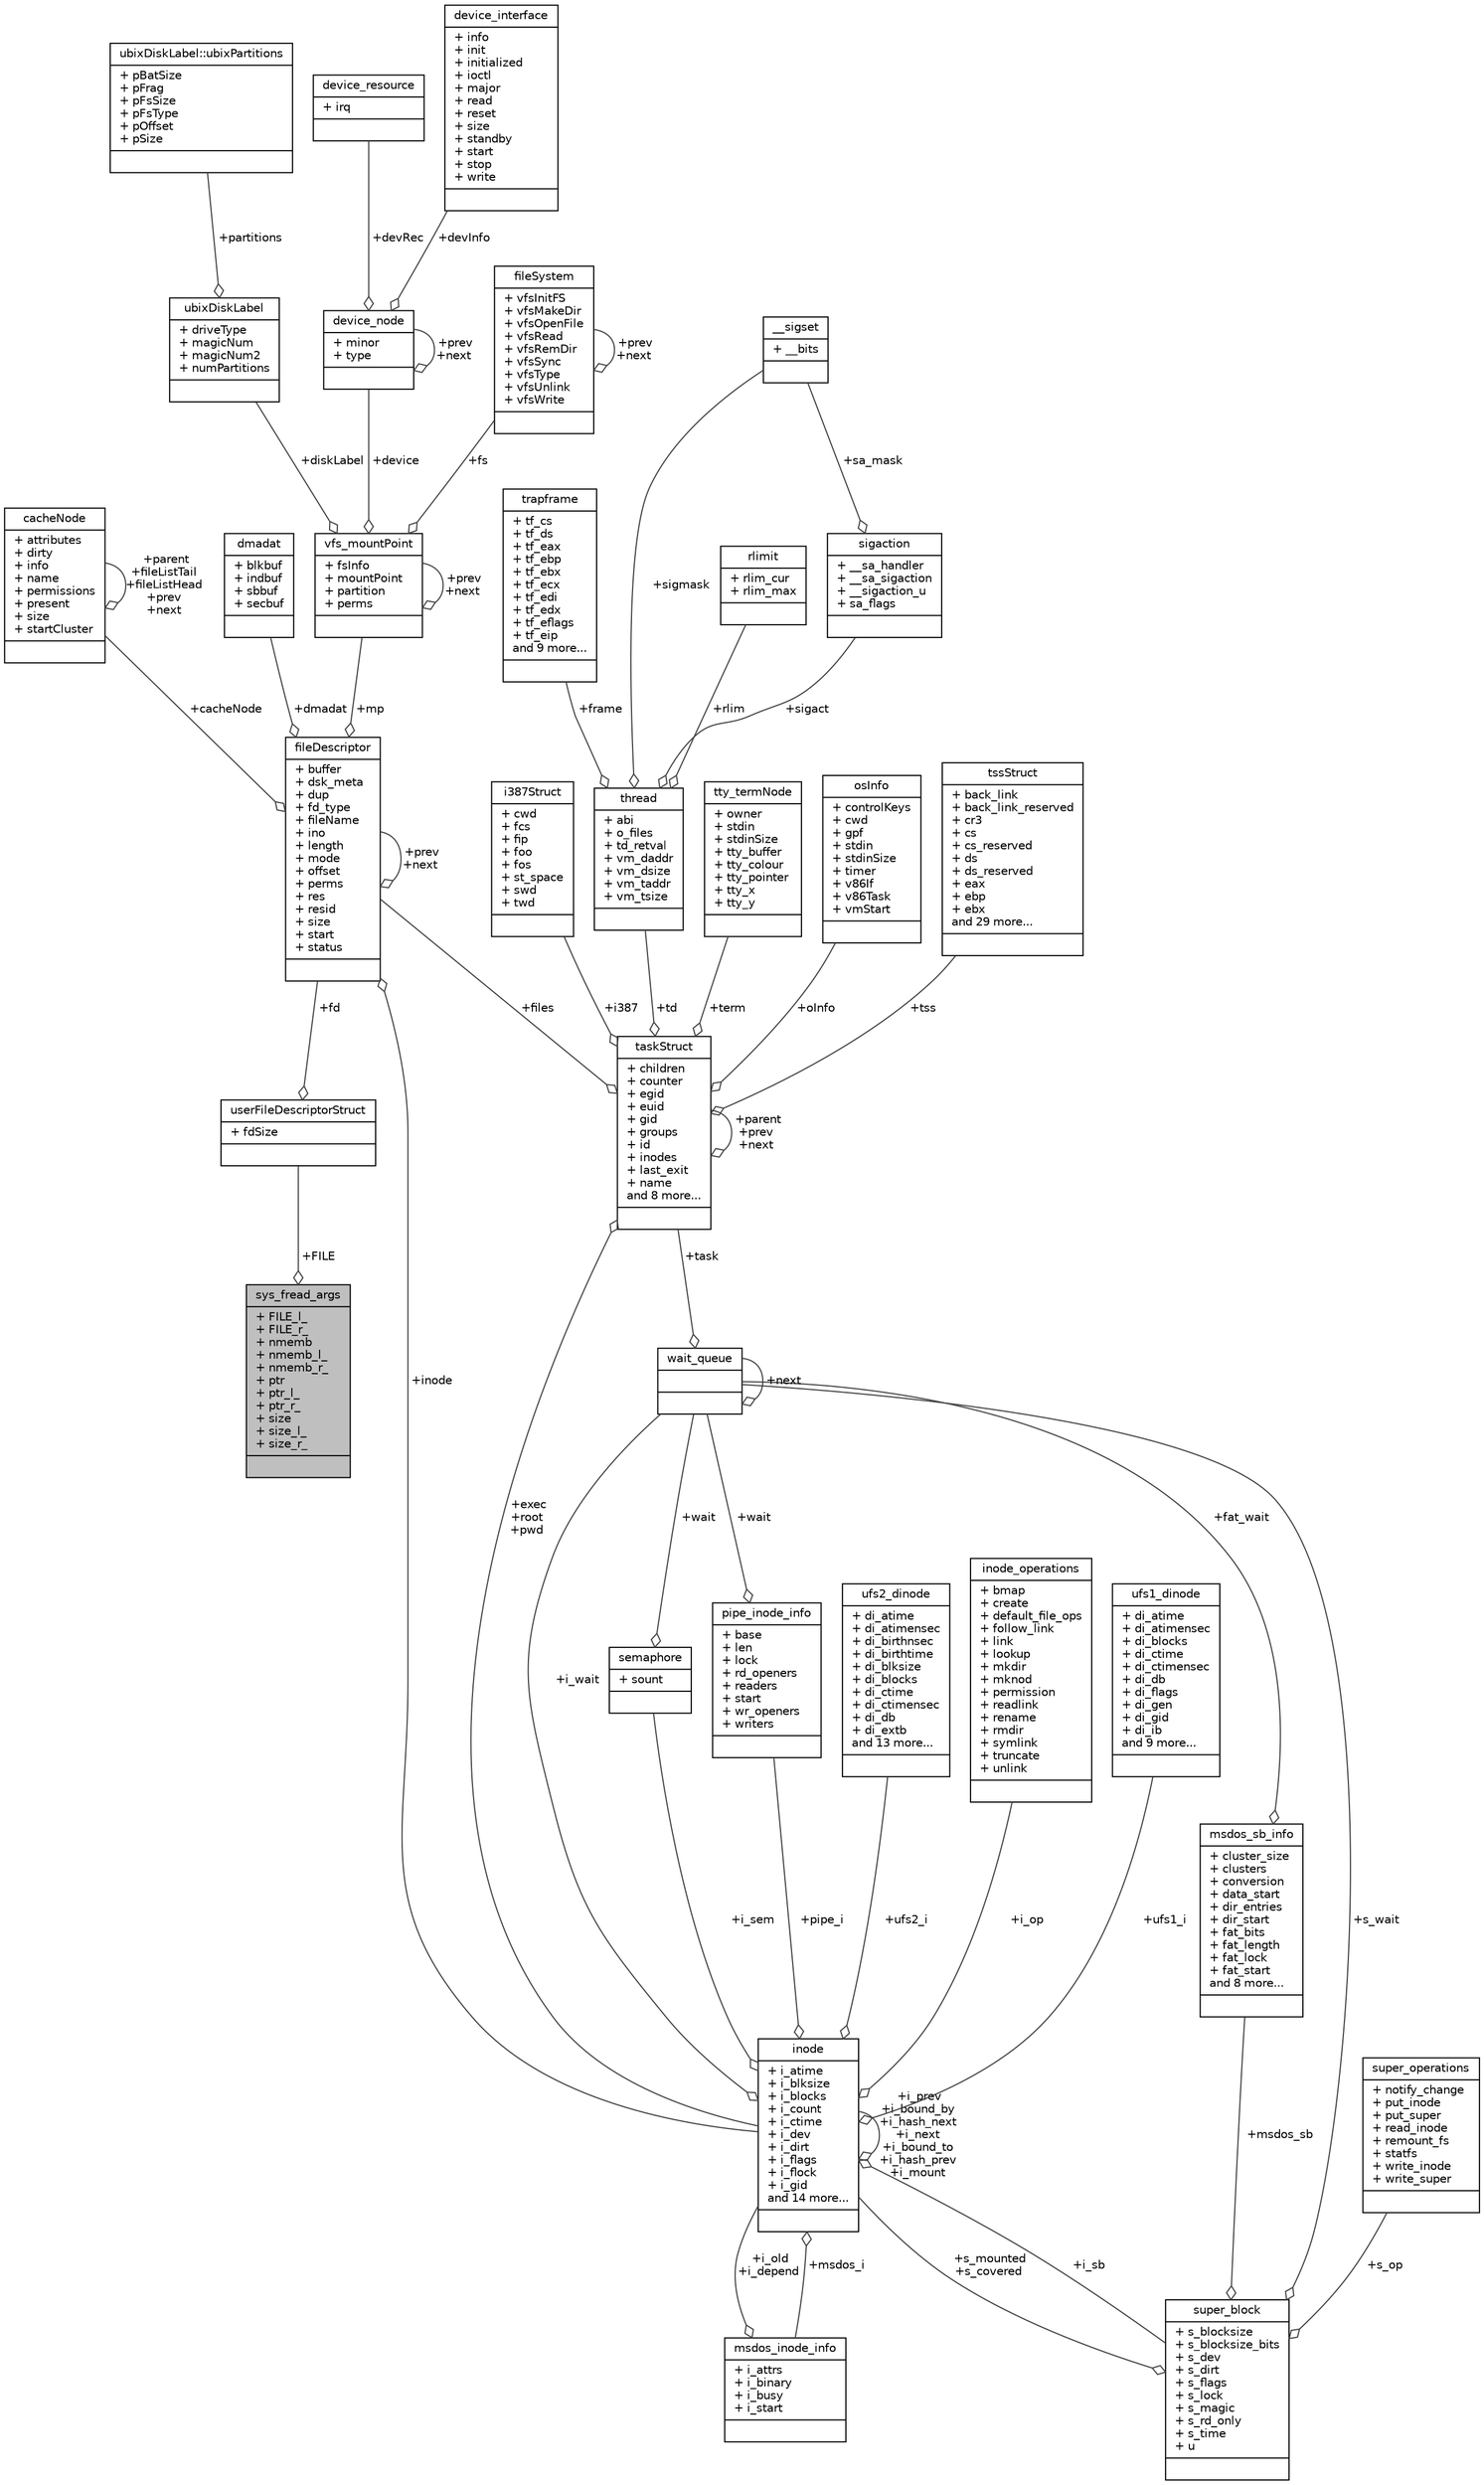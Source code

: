 digraph "sys_fread_args"
{
 // LATEX_PDF_SIZE
  edge [fontname="Helvetica",fontsize="10",labelfontname="Helvetica",labelfontsize="10"];
  node [fontname="Helvetica",fontsize="10",shape=record];
  Node1 [label="{sys_fread_args\n|+ FILE_l_\l+ FILE_r_\l+ nmemb\l+ nmemb_l_\l+ nmemb_r_\l+ ptr\l+ ptr_l_\l+ ptr_r_\l+ size\l+ size_l_\l+ size_r_\l|}",height=0.2,width=0.4,color="black", fillcolor="grey75", style="filled", fontcolor="black",tooltip=" "];
  Node2 -> Node1 [color="grey25",fontsize="10",style="solid",label=" +FILE" ,arrowhead="odiamond",fontname="Helvetica"];
  Node2 [label="{userFileDescriptorStruct\n|+ fdSize\l|}",height=0.2,width=0.4,color="black", fillcolor="white", style="filled",URL="$structuserFileDescriptorStruct.html",tooltip=" "];
  Node3 -> Node2 [color="grey25",fontsize="10",style="solid",label=" +fd" ,arrowhead="odiamond",fontname="Helvetica"];
  Node3 [label="{fileDescriptor\n|+ buffer\l+ dsk_meta\l+ dup\l+ fd_type\l+ fileName\l+ ino\l+ length\l+ mode\l+ offset\l+ perms\l+ res\l+ resid\l+ size\l+ start\l+ status\l|}",height=0.2,width=0.4,color="black", fillcolor="white", style="filled",URL="$structfileDescriptor.html",tooltip=" "];
  Node4 -> Node3 [color="grey25",fontsize="10",style="solid",label=" +inode" ,arrowhead="odiamond",fontname="Helvetica"];
  Node4 [label="{inode\n|+ i_atime\l+ i_blksize\l+ i_blocks\l+ i_count\l+ i_ctime\l+ i_dev\l+ i_dirt\l+ i_flags\l+ i_flock\l+ i_gid\land 14 more...\l|}",height=0.2,width=0.4,color="black", fillcolor="white", style="filled",URL="$structinode.html",tooltip=" "];
  Node5 -> Node4 [color="grey25",fontsize="10",style="solid",label=" +msdos_i" ,arrowhead="odiamond",fontname="Helvetica"];
  Node5 [label="{msdos_inode_info\n|+ i_attrs\l+ i_binary\l+ i_busy\l+ i_start\l|}",height=0.2,width=0.4,color="black", fillcolor="white", style="filled",URL="$structmsdos__inode__info.html",tooltip=" "];
  Node4 -> Node5 [color="grey25",fontsize="10",style="solid",label=" +i_old\n+i_depend" ,arrowhead="odiamond",fontname="Helvetica"];
  Node6 -> Node4 [color="grey25",fontsize="10",style="solid",label=" +i_sb" ,arrowhead="odiamond",fontname="Helvetica"];
  Node6 [label="{super_block\n|+ s_blocksize\l+ s_blocksize_bits\l+ s_dev\l+ s_dirt\l+ s_flags\l+ s_lock\l+ s_magic\l+ s_rd_only\l+ s_time\l+ u\l|}",height=0.2,width=0.4,color="black", fillcolor="white", style="filled",URL="$structsuper__block.html",tooltip=" "];
  Node7 -> Node6 [color="grey25",fontsize="10",style="solid",label=" +msdos_sb" ,arrowhead="odiamond",fontname="Helvetica"];
  Node7 [label="{msdos_sb_info\n|+ cluster_size\l+ clusters\l+ conversion\l+ data_start\l+ dir_entries\l+ dir_start\l+ fat_bits\l+ fat_length\l+ fat_lock\l+ fat_start\land 8 more...\l|}",height=0.2,width=0.4,color="black", fillcolor="white", style="filled",URL="$structmsdos__sb__info.html",tooltip=" "];
  Node8 -> Node7 [color="grey25",fontsize="10",style="solid",label=" +fat_wait" ,arrowhead="odiamond",fontname="Helvetica"];
  Node8 [label="{wait_queue\n||}",height=0.2,width=0.4,color="black", fillcolor="white", style="filled",URL="$structwait__queue.html",tooltip=" "];
  Node9 -> Node8 [color="grey25",fontsize="10",style="solid",label=" +task" ,arrowhead="odiamond",fontname="Helvetica"];
  Node9 [label="{taskStruct\n|+ children\l+ counter\l+ egid\l+ euid\l+ gid\l+ groups\l+ id\l+ inodes\l+ last_exit\l+ name\land 8 more...\l|}",height=0.2,width=0.4,color="black", fillcolor="white", style="filled",URL="$structtaskStruct.html",tooltip=" "];
  Node4 -> Node9 [color="grey25",fontsize="10",style="solid",label=" +exec\n+root\n+pwd" ,arrowhead="odiamond",fontname="Helvetica"];
  Node9 -> Node9 [color="grey25",fontsize="10",style="solid",label=" +parent\n+prev\n+next" ,arrowhead="odiamond",fontname="Helvetica"];
  Node10 -> Node9 [color="grey25",fontsize="10",style="solid",label=" +i387" ,arrowhead="odiamond",fontname="Helvetica"];
  Node10 [label="{i387Struct\n|+ cwd\l+ fcs\l+ fip\l+ foo\l+ fos\l+ st_space\l+ swd\l+ twd\l|}",height=0.2,width=0.4,color="black", fillcolor="white", style="filled",URL="$structi387Struct.html",tooltip=" "];
  Node11 -> Node9 [color="grey25",fontsize="10",style="solid",label=" +td" ,arrowhead="odiamond",fontname="Helvetica"];
  Node11 [label="{thread\n|+ abi\l+ o_files\l+ td_retval\l+ vm_daddr\l+ vm_dsize\l+ vm_taddr\l+ vm_tsize\l|}",height=0.2,width=0.4,color="black", fillcolor="white", style="filled",URL="$structthread.html",tooltip=" "];
  Node12 -> Node11 [color="grey25",fontsize="10",style="solid",label=" +frame" ,arrowhead="odiamond",fontname="Helvetica"];
  Node12 [label="{trapframe\n|+ tf_cs\l+ tf_ds\l+ tf_eax\l+ tf_ebp\l+ tf_ebx\l+ tf_ecx\l+ tf_edi\l+ tf_edx\l+ tf_eflags\l+ tf_eip\land 9 more...\l|}",height=0.2,width=0.4,color="black", fillcolor="white", style="filled",URL="$structtrapframe.html",tooltip=" "];
  Node13 -> Node11 [color="grey25",fontsize="10",style="solid",label=" +sigmask" ,arrowhead="odiamond",fontname="Helvetica"];
  Node13 [label="{__sigset\n|+ __bits\l|}",height=0.2,width=0.4,color="black", fillcolor="white", style="filled",URL="$struct____sigset.html",tooltip=" "];
  Node14 -> Node11 [color="grey25",fontsize="10",style="solid",label=" +rlim" ,arrowhead="odiamond",fontname="Helvetica"];
  Node14 [label="{rlimit\n|+ rlim_cur\l+ rlim_max\l|}",height=0.2,width=0.4,color="black", fillcolor="white", style="filled",URL="$structrlimit.html",tooltip=" "];
  Node15 -> Node11 [color="grey25",fontsize="10",style="solid",label=" +sigact" ,arrowhead="odiamond",fontname="Helvetica"];
  Node15 [label="{sigaction\n|+ __sa_handler\l+ __sa_sigaction\l+ __sigaction_u\l+ sa_flags\l|}",height=0.2,width=0.4,color="black", fillcolor="white", style="filled",URL="$structsigaction.html",tooltip=" "];
  Node13 -> Node15 [color="grey25",fontsize="10",style="solid",label=" +sa_mask" ,arrowhead="odiamond",fontname="Helvetica"];
  Node3 -> Node9 [color="grey25",fontsize="10",style="solid",label=" +files" ,arrowhead="odiamond",fontname="Helvetica"];
  Node16 -> Node9 [color="grey25",fontsize="10",style="solid",label=" +term" ,arrowhead="odiamond",fontname="Helvetica"];
  Node16 [label="{tty_termNode\n|+ owner\l+ stdin\l+ stdinSize\l+ tty_buffer\l+ tty_colour\l+ tty_pointer\l+ tty_x\l+ tty_y\l|}",height=0.2,width=0.4,color="black", fillcolor="white", style="filled",URL="$structtty__termNode.html",tooltip=" "];
  Node17 -> Node9 [color="grey25",fontsize="10",style="solid",label=" +oInfo" ,arrowhead="odiamond",fontname="Helvetica"];
  Node17 [label="{osInfo\n|+ controlKeys\l+ cwd\l+ gpf\l+ stdin\l+ stdinSize\l+ timer\l+ v86If\l+ v86Task\l+ vmStart\l|}",height=0.2,width=0.4,color="black", fillcolor="white", style="filled",URL="$structosInfo.html",tooltip=" "];
  Node18 -> Node9 [color="grey25",fontsize="10",style="solid",label=" +tss" ,arrowhead="odiamond",fontname="Helvetica"];
  Node18 [label="{tssStruct\n|+ back_link\l+ back_link_reserved\l+ cr3\l+ cs\l+ cs_reserved\l+ ds\l+ ds_reserved\l+ eax\l+ ebp\l+ ebx\land 29 more...\l|}",height=0.2,width=0.4,color="black", fillcolor="white", style="filled",URL="$structtssStruct.html",tooltip=" "];
  Node8 -> Node8 [color="grey25",fontsize="10",style="solid",label=" +next" ,arrowhead="odiamond",fontname="Helvetica"];
  Node4 -> Node6 [color="grey25",fontsize="10",style="solid",label=" +s_mounted\n+s_covered" ,arrowhead="odiamond",fontname="Helvetica"];
  Node8 -> Node6 [color="grey25",fontsize="10",style="solid",label=" +s_wait" ,arrowhead="odiamond",fontname="Helvetica"];
  Node19 -> Node6 [color="grey25",fontsize="10",style="solid",label=" +s_op" ,arrowhead="odiamond",fontname="Helvetica"];
  Node19 [label="{super_operations\n|+ notify_change\l+ put_inode\l+ put_super\l+ read_inode\l+ remount_fs\l+ statfs\l+ write_inode\l+ write_super\l|}",height=0.2,width=0.4,color="black", fillcolor="white", style="filled",URL="$structsuper__operations.html",tooltip=" "];
  Node4 -> Node4 [color="grey25",fontsize="10",style="solid",label=" +i_prev\n+i_bound_by\n+i_hash_next\n+i_next\n+i_bound_to\n+i_hash_prev\n+i_mount" ,arrowhead="odiamond",fontname="Helvetica"];
  Node20 -> Node4 [color="grey25",fontsize="10",style="solid",label=" +i_sem" ,arrowhead="odiamond",fontname="Helvetica"];
  Node20 [label="{semaphore\n|+ sount\l|}",height=0.2,width=0.4,color="black", fillcolor="white", style="filled",URL="$structsemaphore.html",tooltip=" "];
  Node8 -> Node20 [color="grey25",fontsize="10",style="solid",label=" +wait" ,arrowhead="odiamond",fontname="Helvetica"];
  Node21 -> Node4 [color="grey25",fontsize="10",style="solid",label=" +pipe_i" ,arrowhead="odiamond",fontname="Helvetica"];
  Node21 [label="{pipe_inode_info\n|+ base\l+ len\l+ lock\l+ rd_openers\l+ readers\l+ start\l+ wr_openers\l+ writers\l|}",height=0.2,width=0.4,color="black", fillcolor="white", style="filled",URL="$structpipe__inode__info.html",tooltip=" "];
  Node8 -> Node21 [color="grey25",fontsize="10",style="solid",label=" +wait" ,arrowhead="odiamond",fontname="Helvetica"];
  Node22 -> Node4 [color="grey25",fontsize="10",style="solid",label=" +ufs2_i" ,arrowhead="odiamond",fontname="Helvetica"];
  Node22 [label="{ufs2_dinode\n|+ di_atime\l+ di_atimensec\l+ di_birthnsec\l+ di_birthtime\l+ di_blksize\l+ di_blocks\l+ di_ctime\l+ di_ctimensec\l+ di_db\l+ di_extb\land 13 more...\l|}",height=0.2,width=0.4,color="black", fillcolor="white", style="filled",URL="$structufs2__dinode.html",tooltip=" "];
  Node8 -> Node4 [color="grey25",fontsize="10",style="solid",label=" +i_wait" ,arrowhead="odiamond",fontname="Helvetica"];
  Node23 -> Node4 [color="grey25",fontsize="10",style="solid",label=" +i_op" ,arrowhead="odiamond",fontname="Helvetica"];
  Node23 [label="{inode_operations\n|+ bmap\l+ create\l+ default_file_ops\l+ follow_link\l+ link\l+ lookup\l+ mkdir\l+ mknod\l+ permission\l+ readlink\l+ rename\l+ rmdir\l+ symlink\l+ truncate\l+ unlink\l|}",height=0.2,width=0.4,color="black", fillcolor="white", style="filled",URL="$structinode__operations.html",tooltip=" "];
  Node24 -> Node4 [color="grey25",fontsize="10",style="solid",label=" +ufs1_i" ,arrowhead="odiamond",fontname="Helvetica"];
  Node24 [label="{ufs1_dinode\n|+ di_atime\l+ di_atimensec\l+ di_blocks\l+ di_ctime\l+ di_ctimensec\l+ di_db\l+ di_flags\l+ di_gen\l+ di_gid\l+ di_ib\land 9 more...\l|}",height=0.2,width=0.4,color="black", fillcolor="white", style="filled",URL="$structufs1__dinode.html",tooltip=" "];
  Node25 -> Node3 [color="grey25",fontsize="10",style="solid",label=" +cacheNode" ,arrowhead="odiamond",fontname="Helvetica"];
  Node25 [label="{cacheNode\n|+ attributes\l+ dirty\l+ info\l+ name\l+ permissions\l+ present\l+ size\l+ startCluster\l|}",height=0.2,width=0.4,color="black", fillcolor="white", style="filled",URL="$structcacheNode.html",tooltip=" "];
  Node25 -> Node25 [color="grey25",fontsize="10",style="solid",label=" +parent\n+fileListTail\n+fileListHead\n+prev\n+next" ,arrowhead="odiamond",fontname="Helvetica"];
  Node3 -> Node3 [color="grey25",fontsize="10",style="solid",label=" +prev\n+next" ,arrowhead="odiamond",fontname="Helvetica"];
  Node26 -> Node3 [color="grey25",fontsize="10",style="solid",label=" +dmadat" ,arrowhead="odiamond",fontname="Helvetica"];
  Node26 [label="{dmadat\n|+ blkbuf\l+ indbuf\l+ sbbuf\l+ secbuf\l|}",height=0.2,width=0.4,color="black", fillcolor="white", style="filled",URL="$structdmadat.html",tooltip=" "];
  Node27 -> Node3 [color="grey25",fontsize="10",style="solid",label=" +mp" ,arrowhead="odiamond",fontname="Helvetica"];
  Node27 [label="{vfs_mountPoint\n|+ fsInfo\l+ mountPoint\l+ partition\l+ perms\l|}",height=0.2,width=0.4,color="black", fillcolor="white", style="filled",URL="$structvfs__mountPoint.html",tooltip=" "];
  Node28 -> Node27 [color="grey25",fontsize="10",style="solid",label=" +diskLabel" ,arrowhead="odiamond",fontname="Helvetica"];
  Node28 [label="{ubixDiskLabel\n|+ driveType\l+ magicNum\l+ magicNum2\l+ numPartitions\l|}",height=0.2,width=0.4,color="black", fillcolor="white", style="filled",URL="$structubixDiskLabel.html",tooltip=" "];
  Node29 -> Node28 [color="grey25",fontsize="10",style="solid",label=" +partitions" ,arrowhead="odiamond",fontname="Helvetica"];
  Node29 [label="{ubixDiskLabel::ubixPartitions\n|+ pBatSize\l+ pFrag\l+ pFsSize\l+ pFsType\l+ pOffset\l+ pSize\l|}",height=0.2,width=0.4,color="black", fillcolor="white", style="filled",URL="$structubixDiskLabel_1_1ubixPartitions.html",tooltip=" "];
  Node30 -> Node27 [color="grey25",fontsize="10",style="solid",label=" +device" ,arrowhead="odiamond",fontname="Helvetica"];
  Node30 [label="{device_node\n|+ minor\l+ type\l|}",height=0.2,width=0.4,color="black", fillcolor="white", style="filled",URL="$structdevice__node.html",tooltip=" "];
  Node31 -> Node30 [color="grey25",fontsize="10",style="solid",label=" +devRec" ,arrowhead="odiamond",fontname="Helvetica"];
  Node31 [label="{device_resource\n|+ irq\l|}",height=0.2,width=0.4,color="black", fillcolor="white", style="filled",URL="$structdevice__resource.html",tooltip=" "];
  Node32 -> Node30 [color="grey25",fontsize="10",style="solid",label=" +devInfo" ,arrowhead="odiamond",fontname="Helvetica"];
  Node32 [label="{device_interface\n|+ info\l+ init\l+ initialized\l+ ioctl\l+ major\l+ read\l+ reset\l+ size\l+ standby\l+ start\l+ stop\l+ write\l|}",height=0.2,width=0.4,color="black", fillcolor="white", style="filled",URL="$structdevice__interface.html",tooltip=" "];
  Node30 -> Node30 [color="grey25",fontsize="10",style="solid",label=" +prev\n+next" ,arrowhead="odiamond",fontname="Helvetica"];
  Node33 -> Node27 [color="grey25",fontsize="10",style="solid",label=" +fs" ,arrowhead="odiamond",fontname="Helvetica"];
  Node33 [label="{fileSystem\n|+ vfsInitFS\l+ vfsMakeDir\l+ vfsOpenFile\l+ vfsRead\l+ vfsRemDir\l+ vfsSync\l+ vfsType\l+ vfsUnlink\l+ vfsWrite\l|}",height=0.2,width=0.4,color="black", fillcolor="white", style="filled",URL="$structfileSystem.html",tooltip="filesSystem Structure"];
  Node33 -> Node33 [color="grey25",fontsize="10",style="solid",label=" +prev\n+next" ,arrowhead="odiamond",fontname="Helvetica"];
  Node27 -> Node27 [color="grey25",fontsize="10",style="solid",label=" +prev\n+next" ,arrowhead="odiamond",fontname="Helvetica"];
}
